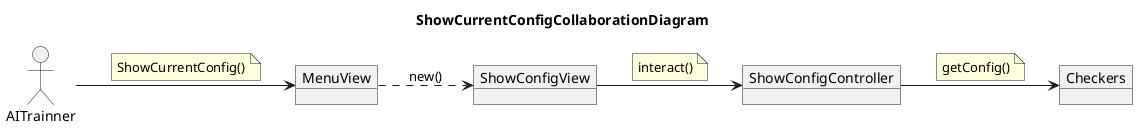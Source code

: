 @startuml ShowCurrentConfigCollaborationDiagram
title ShowCurrentConfigCollaborationDiagram
left to right direction

allow_mixing
actor AITrainner
object MenuView
object ShowConfigView
AITrainner --> MenuView
note on link
ShowCurrentConfig()
end note

MenuView ..> ShowConfigView : new()


object ShowConfigController
ShowConfigView --> ShowConfigController
note on link
interact()
end note

object Checkers
ShowConfigController --> Checkers
note on link
getConfig()
end note
@enduml
